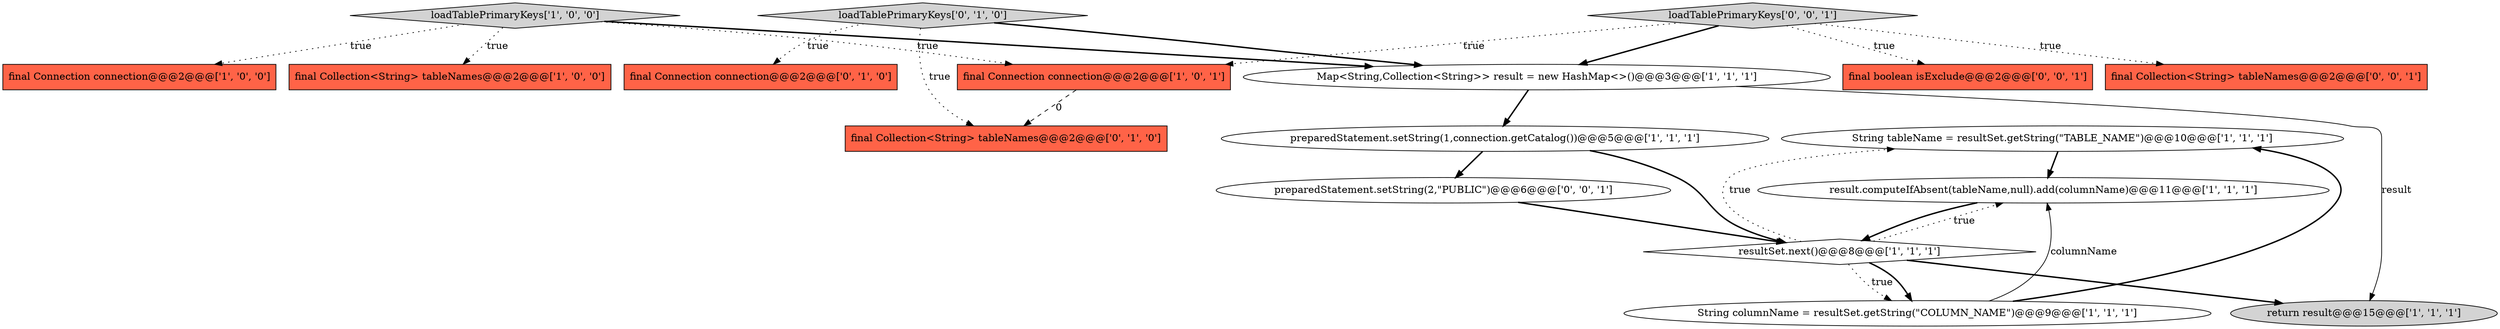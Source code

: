 digraph {
0 [style = filled, label = "String tableName = resultSet.getString(\"TABLE_NAME\")@@@10@@@['1', '1', '1']", fillcolor = white, shape = ellipse image = "AAA0AAABBB1BBB"];
10 [style = filled, label = "String columnName = resultSet.getString(\"COLUMN_NAME\")@@@9@@@['1', '1', '1']", fillcolor = white, shape = ellipse image = "AAA0AAABBB1BBB"];
14 [style = filled, label = "final boolean isExclude@@@2@@@['0', '0', '1']", fillcolor = tomato, shape = box image = "AAA0AAABBB3BBB"];
16 [style = filled, label = "preparedStatement.setString(2,\"PUBLIC\")@@@6@@@['0', '0', '1']", fillcolor = white, shape = ellipse image = "AAA0AAABBB3BBB"];
4 [style = filled, label = "final Connection connection@@@2@@@['1', '0', '0']", fillcolor = tomato, shape = box image = "AAA0AAABBB1BBB"];
2 [style = filled, label = "final Collection<String> tableNames@@@2@@@['1', '0', '0']", fillcolor = tomato, shape = box image = "AAA0AAABBB1BBB"];
8 [style = filled, label = "loadTablePrimaryKeys['1', '0', '0']", fillcolor = lightgray, shape = diamond image = "AAA0AAABBB1BBB"];
3 [style = filled, label = "preparedStatement.setString(1,connection.getCatalog())@@@5@@@['1', '1', '1']", fillcolor = white, shape = ellipse image = "AAA0AAABBB1BBB"];
5 [style = filled, label = "Map<String,Collection<String>> result = new HashMap<>()@@@3@@@['1', '1', '1']", fillcolor = white, shape = ellipse image = "AAA0AAABBB1BBB"];
7 [style = filled, label = "resultSet.next()@@@8@@@['1', '1', '1']", fillcolor = white, shape = diamond image = "AAA0AAABBB1BBB"];
1 [style = filled, label = "return result@@@15@@@['1', '1', '1']", fillcolor = lightgray, shape = ellipse image = "AAA0AAABBB1BBB"];
9 [style = filled, label = "final Connection connection@@@2@@@['1', '0', '1']", fillcolor = tomato, shape = box image = "AAA0AAABBB1BBB"];
6 [style = filled, label = "result.computeIfAbsent(tableName,null).add(columnName)@@@11@@@['1', '1', '1']", fillcolor = white, shape = ellipse image = "AAA0AAABBB1BBB"];
11 [style = filled, label = "final Connection connection@@@2@@@['0', '1', '0']", fillcolor = tomato, shape = box image = "AAA0AAABBB2BBB"];
12 [style = filled, label = "loadTablePrimaryKeys['0', '1', '0']", fillcolor = lightgray, shape = diamond image = "AAA0AAABBB2BBB"];
13 [style = filled, label = "final Collection<String> tableNames@@@2@@@['0', '1', '0']", fillcolor = tomato, shape = box image = "AAA1AAABBB2BBB"];
17 [style = filled, label = "final Collection<String> tableNames@@@2@@@['0', '0', '1']", fillcolor = tomato, shape = box image = "AAA0AAABBB3BBB"];
15 [style = filled, label = "loadTablePrimaryKeys['0', '0', '1']", fillcolor = lightgray, shape = diamond image = "AAA0AAABBB3BBB"];
5->3 [style = bold, label=""];
7->6 [style = dotted, label="true"];
7->1 [style = bold, label=""];
7->10 [style = dotted, label="true"];
12->5 [style = bold, label=""];
7->10 [style = bold, label=""];
0->6 [style = bold, label=""];
8->2 [style = dotted, label="true"];
16->7 [style = bold, label=""];
3->16 [style = bold, label=""];
15->14 [style = dotted, label="true"];
7->0 [style = dotted, label="true"];
10->6 [style = solid, label="columnName"];
8->4 [style = dotted, label="true"];
15->5 [style = bold, label=""];
15->9 [style = dotted, label="true"];
12->11 [style = dotted, label="true"];
15->17 [style = dotted, label="true"];
12->13 [style = dotted, label="true"];
8->5 [style = bold, label=""];
3->7 [style = bold, label=""];
10->0 [style = bold, label=""];
9->13 [style = dashed, label="0"];
5->1 [style = solid, label="result"];
8->9 [style = dotted, label="true"];
6->7 [style = bold, label=""];
}
